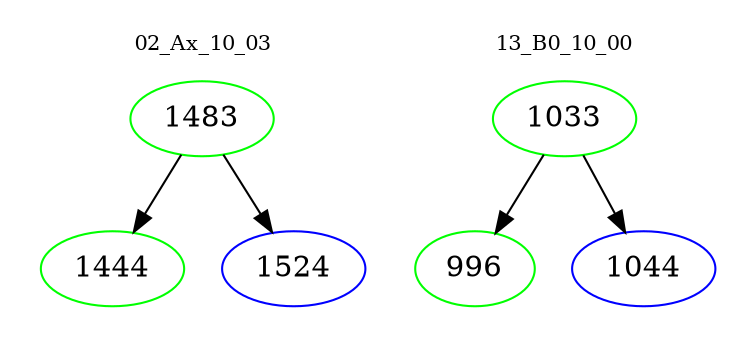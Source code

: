 digraph{
subgraph cluster_0 {
color = white
label = "02_Ax_10_03";
fontsize=10;
T0_1483 [label="1483", color="green"]
T0_1483 -> T0_1444 [color="black"]
T0_1444 [label="1444", color="green"]
T0_1483 -> T0_1524 [color="black"]
T0_1524 [label="1524", color="blue"]
}
subgraph cluster_1 {
color = white
label = "13_B0_10_00";
fontsize=10;
T1_1033 [label="1033", color="green"]
T1_1033 -> T1_996 [color="black"]
T1_996 [label="996", color="green"]
T1_1033 -> T1_1044 [color="black"]
T1_1044 [label="1044", color="blue"]
}
}
